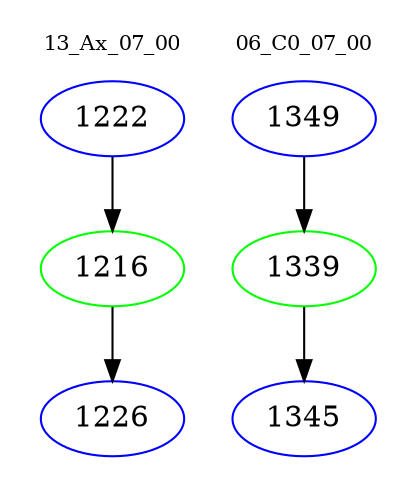 digraph{
subgraph cluster_0 {
color = white
label = "13_Ax_07_00";
fontsize=10;
T0_1222 [label="1222", color="blue"]
T0_1222 -> T0_1216 [color="black"]
T0_1216 [label="1216", color="green"]
T0_1216 -> T0_1226 [color="black"]
T0_1226 [label="1226", color="blue"]
}
subgraph cluster_1 {
color = white
label = "06_C0_07_00";
fontsize=10;
T1_1349 [label="1349", color="blue"]
T1_1349 -> T1_1339 [color="black"]
T1_1339 [label="1339", color="green"]
T1_1339 -> T1_1345 [color="black"]
T1_1345 [label="1345", color="blue"]
}
}
